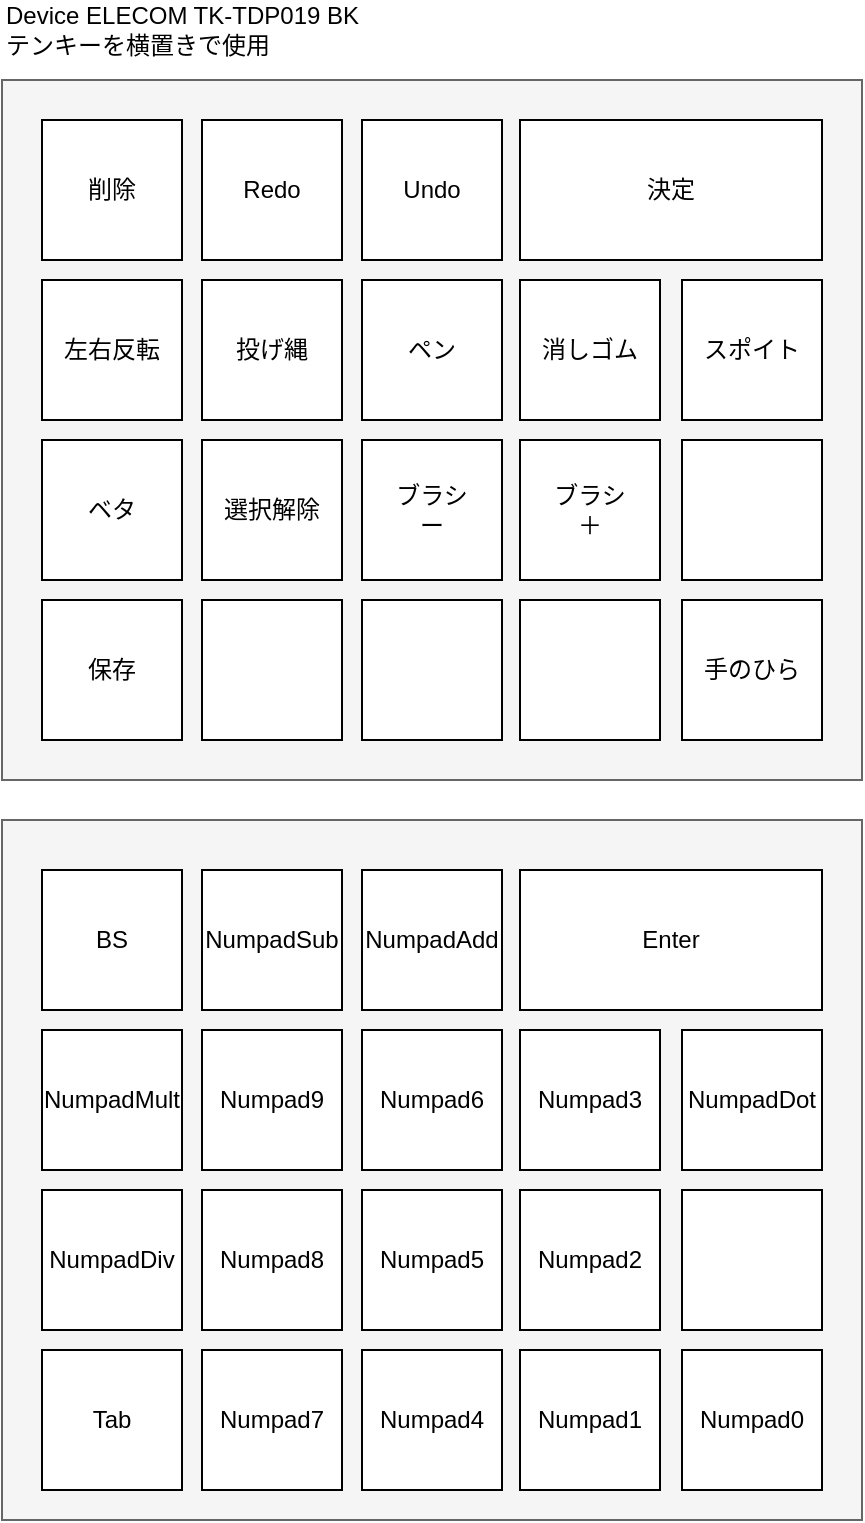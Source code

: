 <mxfile version="14.2.9" type="github">
  <diagram id="byZzih0YRfhqv7dz1St5" name="Page-1">
    <mxGraphModel dx="460" dy="762" grid="1" gridSize="10" guides="1" tooltips="1" connect="1" arrows="1" fold="1" page="1" pageScale="1" pageWidth="827" pageHeight="1169" math="0" shadow="0">
      <root>
        <mxCell id="0" />
        <mxCell id="1" parent="0" />
        <mxCell id="bEzlZTVejNUGE_u5n45L-49" value="" style="whiteSpace=wrap;html=1;align=center;fillColor=#f5f5f5;strokeColor=#666666;fontColor=#333333;" parent="1" vertex="1">
          <mxGeometry x="40" y="90" width="430" height="350" as="geometry" />
        </mxCell>
        <mxCell id="bEzlZTVejNUGE_u5n45L-48" value="" style="whiteSpace=wrap;html=1;align=center;fillColor=#f5f5f5;strokeColor=#666666;fontColor=#333333;" parent="1" vertex="1">
          <mxGeometry x="40" y="460" width="430" height="350" as="geometry" />
        </mxCell>
        <mxCell id="bEzlZTVejNUGE_u5n45L-1" value="削除" style="whiteSpace=wrap;html=1;" parent="1" vertex="1">
          <mxGeometry x="60" y="110" width="70" height="70" as="geometry" />
        </mxCell>
        <mxCell id="bEzlZTVejNUGE_u5n45L-6" value="左右反転" style="whiteSpace=wrap;html=1;" parent="1" vertex="1">
          <mxGeometry x="60" y="190" width="70" height="70" as="geometry" />
        </mxCell>
        <mxCell id="bEzlZTVejNUGE_u5n45L-8" value="ベタ" style="whiteSpace=wrap;html=1;" parent="1" vertex="1">
          <mxGeometry x="60" y="270" width="70" height="70" as="geometry" />
        </mxCell>
        <mxCell id="bEzlZTVejNUGE_u5n45L-9" value="保存" style="whiteSpace=wrap;html=1;" parent="1" vertex="1">
          <mxGeometry x="60" y="350" width="70" height="70" as="geometry" />
        </mxCell>
        <mxCell id="bEzlZTVejNUGE_u5n45L-10" value="Redo" style="whiteSpace=wrap;html=1;" parent="1" vertex="1">
          <mxGeometry x="140" y="110" width="70" height="70" as="geometry" />
        </mxCell>
        <mxCell id="bEzlZTVejNUGE_u5n45L-11" value="投げ縄" style="whiteSpace=wrap;html=1;" parent="1" vertex="1">
          <mxGeometry x="140" y="190" width="70" height="70" as="geometry" />
        </mxCell>
        <mxCell id="bEzlZTVejNUGE_u5n45L-12" value="選択解除" style="whiteSpace=wrap;html=1;align=center;" parent="1" vertex="1">
          <mxGeometry x="140" y="270" width="70" height="70" as="geometry" />
        </mxCell>
        <mxCell id="bEzlZTVejNUGE_u5n45L-13" value="" style="whiteSpace=wrap;html=1;" parent="1" vertex="1">
          <mxGeometry x="140" y="350" width="70" height="70" as="geometry" />
        </mxCell>
        <mxCell id="bEzlZTVejNUGE_u5n45L-14" value="Undo" style="whiteSpace=wrap;html=1;" parent="1" vertex="1">
          <mxGeometry x="220" y="110" width="70" height="70" as="geometry" />
        </mxCell>
        <mxCell id="bEzlZTVejNUGE_u5n45L-15" value="ペン" style="whiteSpace=wrap;html=1;" parent="1" vertex="1">
          <mxGeometry x="220" y="190" width="70" height="70" as="geometry" />
        </mxCell>
        <mxCell id="bEzlZTVejNUGE_u5n45L-16" value="ブラシ&lt;br&gt;ー" style="whiteSpace=wrap;html=1;" parent="1" vertex="1">
          <mxGeometry x="220" y="270" width="70" height="70" as="geometry" />
        </mxCell>
        <mxCell id="bEzlZTVejNUGE_u5n45L-17" value="" style="whiteSpace=wrap;html=1;" parent="1" vertex="1">
          <mxGeometry x="220" y="350" width="70" height="70" as="geometry" />
        </mxCell>
        <mxCell id="bEzlZTVejNUGE_u5n45L-18" value="決定" style="whiteSpace=wrap;html=1;" parent="1" vertex="1">
          <mxGeometry x="299" y="110" width="151" height="70" as="geometry" />
        </mxCell>
        <mxCell id="bEzlZTVejNUGE_u5n45L-19" value="消しゴム" style="whiteSpace=wrap;html=1;" parent="1" vertex="1">
          <mxGeometry x="299" y="190" width="70" height="70" as="geometry" />
        </mxCell>
        <mxCell id="bEzlZTVejNUGE_u5n45L-20" value="ブラシ&lt;br&gt;＋" style="whiteSpace=wrap;html=1;" parent="1" vertex="1">
          <mxGeometry x="299" y="270" width="70" height="70" as="geometry" />
        </mxCell>
        <mxCell id="bEzlZTVejNUGE_u5n45L-21" value="" style="whiteSpace=wrap;html=1;" parent="1" vertex="1">
          <mxGeometry x="299" y="350" width="70" height="70" as="geometry" />
        </mxCell>
        <mxCell id="bEzlZTVejNUGE_u5n45L-23" value="スポイト" style="whiteSpace=wrap;html=1;" parent="1" vertex="1">
          <mxGeometry x="380" y="190" width="70" height="70" as="geometry" />
        </mxCell>
        <mxCell id="bEzlZTVejNUGE_u5n45L-24" value="" style="whiteSpace=wrap;html=1;" parent="1" vertex="1">
          <mxGeometry x="380" y="270" width="70" height="70" as="geometry" />
        </mxCell>
        <mxCell id="bEzlZTVejNUGE_u5n45L-25" value="手のひら" style="whiteSpace=wrap;html=1;" parent="1" vertex="1">
          <mxGeometry x="380" y="350" width="70" height="70" as="geometry" />
        </mxCell>
        <mxCell id="bEzlZTVejNUGE_u5n45L-26" value="Device ELECOM TK-TDP019 BK&lt;br&gt;&lt;div&gt;&lt;span&gt;テンキーを横置きで使用&lt;/span&gt;&lt;/div&gt;" style="text;html=1;align=left;verticalAlign=middle;resizable=0;points=[];autosize=1;" parent="1" vertex="1">
          <mxGeometry x="40" y="50" width="190" height="30" as="geometry" />
        </mxCell>
        <mxCell id="bEzlZTVejNUGE_u5n45L-27" value="BS" style="whiteSpace=wrap;html=1;" parent="1" vertex="1">
          <mxGeometry x="60" y="485" width="70" height="70" as="geometry" />
        </mxCell>
        <mxCell id="bEzlZTVejNUGE_u5n45L-28" value="NumpadMult" style="whiteSpace=wrap;html=1;" parent="1" vertex="1">
          <mxGeometry x="60" y="565" width="70" height="70" as="geometry" />
        </mxCell>
        <mxCell id="bEzlZTVejNUGE_u5n45L-29" value="NumpadDiv" style="whiteSpace=wrap;html=1;" parent="1" vertex="1">
          <mxGeometry x="60" y="645" width="70" height="70" as="geometry" />
        </mxCell>
        <mxCell id="bEzlZTVejNUGE_u5n45L-30" value="Tab" style="whiteSpace=wrap;html=1;" parent="1" vertex="1">
          <mxGeometry x="60" y="725" width="70" height="70" as="geometry" />
        </mxCell>
        <mxCell id="bEzlZTVejNUGE_u5n45L-31" value="NumpadSub" style="whiteSpace=wrap;html=1;" parent="1" vertex="1">
          <mxGeometry x="140" y="485" width="70" height="70" as="geometry" />
        </mxCell>
        <mxCell id="bEzlZTVejNUGE_u5n45L-32" value="Numpad9" style="whiteSpace=wrap;html=1;" parent="1" vertex="1">
          <mxGeometry x="140" y="565" width="70" height="70" as="geometry" />
        </mxCell>
        <mxCell id="bEzlZTVejNUGE_u5n45L-33" value="Numpad8" style="whiteSpace=wrap;html=1;align=center;" parent="1" vertex="1">
          <mxGeometry x="140" y="645" width="70" height="70" as="geometry" />
        </mxCell>
        <mxCell id="bEzlZTVejNUGE_u5n45L-34" value="&lt;span&gt;Numpad7&lt;/span&gt;" style="whiteSpace=wrap;html=1;" parent="1" vertex="1">
          <mxGeometry x="140" y="725" width="70" height="70" as="geometry" />
        </mxCell>
        <mxCell id="bEzlZTVejNUGE_u5n45L-35" value="NumpadAdd" style="whiteSpace=wrap;html=1;" parent="1" vertex="1">
          <mxGeometry x="220" y="485" width="70" height="70" as="geometry" />
        </mxCell>
        <mxCell id="bEzlZTVejNUGE_u5n45L-36" value="Numpad6" style="whiteSpace=wrap;html=1;" parent="1" vertex="1">
          <mxGeometry x="220" y="565" width="70" height="70" as="geometry" />
        </mxCell>
        <mxCell id="bEzlZTVejNUGE_u5n45L-37" value="Numpad5" style="whiteSpace=wrap;html=1;" parent="1" vertex="1">
          <mxGeometry x="220" y="645" width="70" height="70" as="geometry" />
        </mxCell>
        <mxCell id="bEzlZTVejNUGE_u5n45L-38" value="&lt;span&gt;Numpad4&lt;/span&gt;" style="whiteSpace=wrap;html=1;" parent="1" vertex="1">
          <mxGeometry x="220" y="725" width="70" height="70" as="geometry" />
        </mxCell>
        <mxCell id="bEzlZTVejNUGE_u5n45L-39" value="Enter" style="whiteSpace=wrap;html=1;" parent="1" vertex="1">
          <mxGeometry x="299" y="485" width="151" height="70" as="geometry" />
        </mxCell>
        <mxCell id="bEzlZTVejNUGE_u5n45L-40" value="&lt;span&gt;Numpad3&lt;/span&gt;" style="whiteSpace=wrap;html=1;" parent="1" vertex="1">
          <mxGeometry x="299" y="565" width="70" height="70" as="geometry" />
        </mxCell>
        <mxCell id="bEzlZTVejNUGE_u5n45L-41" value="&lt;span&gt;Numpad2&lt;/span&gt;" style="whiteSpace=wrap;html=1;" parent="1" vertex="1">
          <mxGeometry x="299" y="645" width="70" height="70" as="geometry" />
        </mxCell>
        <mxCell id="bEzlZTVejNUGE_u5n45L-42" value="&lt;span&gt;Numpad1&lt;/span&gt;" style="whiteSpace=wrap;html=1;" parent="1" vertex="1">
          <mxGeometry x="299" y="725" width="70" height="70" as="geometry" />
        </mxCell>
        <mxCell id="bEzlZTVejNUGE_u5n45L-43" value="NumpadDot" style="whiteSpace=wrap;html=1;" parent="1" vertex="1">
          <mxGeometry x="380" y="565" width="70" height="70" as="geometry" />
        </mxCell>
        <mxCell id="bEzlZTVejNUGE_u5n45L-44" value="" style="whiteSpace=wrap;html=1;" parent="1" vertex="1">
          <mxGeometry x="380" y="645" width="70" height="70" as="geometry" />
        </mxCell>
        <mxCell id="bEzlZTVejNUGE_u5n45L-45" value="Numpad0" style="whiteSpace=wrap;html=1;" parent="1" vertex="1">
          <mxGeometry x="380" y="725" width="70" height="70" as="geometry" />
        </mxCell>
      </root>
    </mxGraphModel>
  </diagram>
</mxfile>
